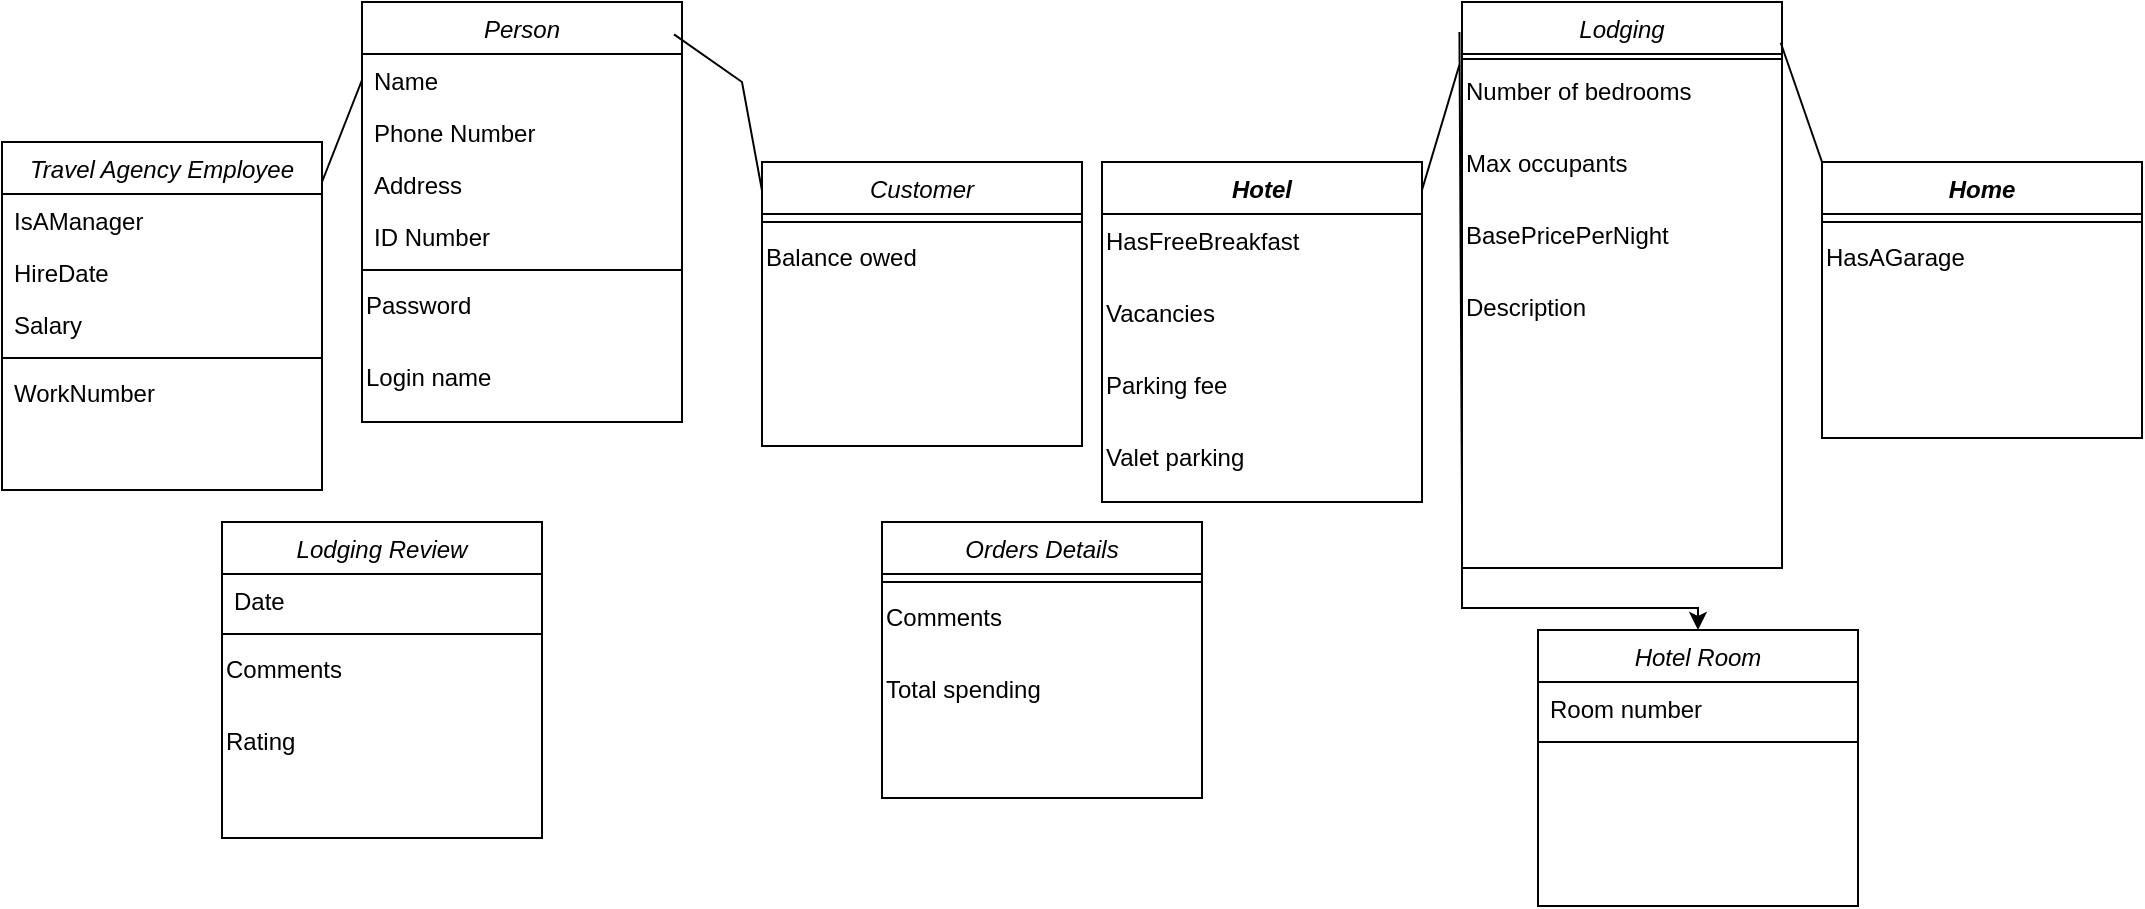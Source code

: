 <mxfile version="26.0.15">
  <diagram id="kLZINCdkiwAX-Y3VqDHD" name="Page-1">
    <mxGraphModel dx="450" dy="626" grid="0" gridSize="10" guides="1" tooltips="1" connect="1" arrows="1" fold="1" page="0" pageScale="1" pageWidth="850" pageHeight="1100" math="0" shadow="0">
      <root>
        <mxCell id="0" />
        <mxCell id="1" parent="0" />
        <mxCell id="L6LjWLxEFi4CxCkZoRe5-1" value="Person" style="swimlane;fontStyle=2;align=center;verticalAlign=top;childLayout=stackLayout;horizontal=1;startSize=26;horizontalStack=0;resizeParent=1;resizeLast=0;collapsible=1;marginBottom=0;rounded=0;shadow=0;strokeWidth=1;" parent="1" vertex="1">
          <mxGeometry x="220" y="120" width="160" height="210" as="geometry">
            <mxRectangle x="230" y="140" width="160" height="26" as="alternateBounds" />
          </mxGeometry>
        </mxCell>
        <mxCell id="L6LjWLxEFi4CxCkZoRe5-2" value="Name" style="text;align=left;verticalAlign=top;spacingLeft=4;spacingRight=4;overflow=hidden;rotatable=0;points=[[0,0.5],[1,0.5]];portConstraint=eastwest;" parent="L6LjWLxEFi4CxCkZoRe5-1" vertex="1">
          <mxGeometry y="26" width="160" height="26" as="geometry" />
        </mxCell>
        <mxCell id="L6LjWLxEFi4CxCkZoRe5-3" value="Phone Number" style="text;align=left;verticalAlign=top;spacingLeft=4;spacingRight=4;overflow=hidden;rotatable=0;points=[[0,0.5],[1,0.5]];portConstraint=eastwest;rounded=0;shadow=0;html=0;" parent="L6LjWLxEFi4CxCkZoRe5-1" vertex="1">
          <mxGeometry y="52" width="160" height="26" as="geometry" />
        </mxCell>
        <mxCell id="L6LjWLxEFi4CxCkZoRe5-53" value="Address" style="text;align=left;verticalAlign=top;spacingLeft=4;spacingRight=4;overflow=hidden;rotatable=0;points=[[0,0.5],[1,0.5]];portConstraint=eastwest;rounded=0;shadow=0;html=0;" parent="L6LjWLxEFi4CxCkZoRe5-1" vertex="1">
          <mxGeometry y="78" width="160" height="26" as="geometry" />
        </mxCell>
        <mxCell id="L6LjWLxEFi4CxCkZoRe5-4" value="ID Number" style="text;align=left;verticalAlign=top;spacingLeft=4;spacingRight=4;overflow=hidden;rotatable=0;points=[[0,0.5],[1,0.5]];portConstraint=eastwest;rounded=0;shadow=0;html=0;" parent="L6LjWLxEFi4CxCkZoRe5-1" vertex="1">
          <mxGeometry y="104" width="160" height="26" as="geometry" />
        </mxCell>
        <mxCell id="L6LjWLxEFi4CxCkZoRe5-5" value="" style="line;html=1;strokeWidth=1;align=left;verticalAlign=middle;spacingTop=-1;spacingLeft=3;spacingRight=3;rotatable=0;labelPosition=right;points=[];portConstraint=eastwest;" parent="L6LjWLxEFi4CxCkZoRe5-1" vertex="1">
          <mxGeometry y="130" width="160" height="8" as="geometry" />
        </mxCell>
        <mxCell id="L6LjWLxEFi4CxCkZoRe5-63" value="Password" style="text;whiteSpace=wrap;" parent="L6LjWLxEFi4CxCkZoRe5-1" vertex="1">
          <mxGeometry y="138" width="160" height="36" as="geometry" />
        </mxCell>
        <mxCell id="L6LjWLxEFi4CxCkZoRe5-87" value="&lt;span style=&quot;color: rgb(0, 0, 0); font-family: Helvetica; font-size: 12px; font-style: normal; font-variant-ligatures: normal; font-variant-caps: normal; font-weight: 400; letter-spacing: normal; orphans: 2; text-align: left; text-indent: 0px; text-transform: none; widows: 2; word-spacing: 0px; -webkit-text-stroke-width: 0px; white-space: normal; background-color: rgb(255, 255, 255); text-decoration-thickness: initial; text-decoration-style: initial; text-decoration-color: initial; display: inline !important; float: none;&quot;&gt;Login name&lt;/span&gt;" style="text;whiteSpace=wrap;html=1;" parent="L6LjWLxEFi4CxCkZoRe5-1" vertex="1">
          <mxGeometry y="174" width="160" height="36" as="geometry" />
        </mxCell>
        <mxCell id="L6LjWLxEFi4CxCkZoRe5-6" value="Customer" style="swimlane;fontStyle=2;align=center;verticalAlign=top;childLayout=stackLayout;horizontal=1;startSize=26;horizontalStack=0;resizeParent=1;resizeLast=0;collapsible=1;marginBottom=0;rounded=0;shadow=0;strokeWidth=1;" parent="1" vertex="1">
          <mxGeometry x="420" y="200" width="160" height="142" as="geometry">
            <mxRectangle x="420" y="200" width="160" height="26" as="alternateBounds" />
          </mxGeometry>
        </mxCell>
        <mxCell id="L6LjWLxEFi4CxCkZoRe5-10" value="" style="line;html=1;strokeWidth=1;align=left;verticalAlign=middle;spacingTop=-1;spacingLeft=3;spacingRight=3;rotatable=0;labelPosition=right;points=[];portConstraint=eastwest;" parent="L6LjWLxEFi4CxCkZoRe5-6" vertex="1">
          <mxGeometry y="26" width="160" height="8" as="geometry" />
        </mxCell>
        <mxCell id="L6LjWLxEFi4CxCkZoRe5-70" value="Balance owed" style="text;whiteSpace=wrap;" parent="L6LjWLxEFi4CxCkZoRe5-6" vertex="1">
          <mxGeometry y="34" width="160" height="36" as="geometry" />
        </mxCell>
        <mxCell id="L6LjWLxEFi4CxCkZoRe5-11" value="Travel Agency Employee" style="swimlane;fontStyle=2;align=center;verticalAlign=top;childLayout=stackLayout;horizontal=1;startSize=26;horizontalStack=0;resizeParent=1;resizeLast=0;collapsible=1;marginBottom=0;rounded=0;shadow=0;strokeWidth=1;" parent="1" vertex="1">
          <mxGeometry x="40" y="190" width="160" height="174" as="geometry">
            <mxRectangle x="230" y="140" width="160" height="26" as="alternateBounds" />
          </mxGeometry>
        </mxCell>
        <mxCell id="L6LjWLxEFi4CxCkZoRe5-13" value="IsAManager" style="text;align=left;verticalAlign=top;spacingLeft=4;spacingRight=4;overflow=hidden;rotatable=0;points=[[0,0.5],[1,0.5]];portConstraint=eastwest;rounded=0;shadow=0;html=0;" parent="L6LjWLxEFi4CxCkZoRe5-11" vertex="1">
          <mxGeometry y="26" width="160" height="26" as="geometry" />
        </mxCell>
        <mxCell id="L6LjWLxEFi4CxCkZoRe5-14" value="HireDate" style="text;align=left;verticalAlign=top;spacingLeft=4;spacingRight=4;overflow=hidden;rotatable=0;points=[[0,0.5],[1,0.5]];portConstraint=eastwest;rounded=0;shadow=0;html=0;" parent="L6LjWLxEFi4CxCkZoRe5-11" vertex="1">
          <mxGeometry y="52" width="160" height="26" as="geometry" />
        </mxCell>
        <mxCell id="L6LjWLxEFi4CxCkZoRe5-52" value="Salary" style="text;align=left;verticalAlign=top;spacingLeft=4;spacingRight=4;overflow=hidden;rotatable=0;points=[[0,0.5],[1,0.5]];portConstraint=eastwest;rounded=0;shadow=0;html=0;" parent="L6LjWLxEFi4CxCkZoRe5-11" vertex="1">
          <mxGeometry y="78" width="160" height="26" as="geometry" />
        </mxCell>
        <mxCell id="L6LjWLxEFi4CxCkZoRe5-15" value="" style="line;html=1;strokeWidth=1;align=left;verticalAlign=middle;spacingTop=-1;spacingLeft=3;spacingRight=3;rotatable=0;labelPosition=right;points=[];portConstraint=eastwest;" parent="L6LjWLxEFi4CxCkZoRe5-11" vertex="1">
          <mxGeometry y="104" width="160" height="8" as="geometry" />
        </mxCell>
        <mxCell id="L6LjWLxEFi4CxCkZoRe5-85" value="WorkNumber" style="text;align=left;verticalAlign=top;spacingLeft=4;spacingRight=4;overflow=hidden;rotatable=0;points=[[0,0.5],[1,0.5]];portConstraint=eastwest;rounded=0;shadow=0;html=0;" parent="L6LjWLxEFi4CxCkZoRe5-11" vertex="1">
          <mxGeometry y="112" width="160" height="26" as="geometry" />
        </mxCell>
        <mxCell id="L6LjWLxEFi4CxCkZoRe5-16" value="" style="endArrow=none;html=1;rounded=0;entryX=0;entryY=0.5;entryDx=0;entryDy=0;" parent="1" target="L6LjWLxEFi4CxCkZoRe5-2" edge="1">
          <mxGeometry width="50" height="50" relative="1" as="geometry">
            <mxPoint x="200" y="210" as="sourcePoint" />
            <mxPoint x="250" y="160" as="targetPoint" />
            <Array as="points" />
          </mxGeometry>
        </mxCell>
        <mxCell id="L6LjWLxEFi4CxCkZoRe5-17" value="" style="endArrow=none;html=1;rounded=0;entryX=0.975;entryY=0.077;entryDx=0;entryDy=0;entryPerimeter=0;exitX=0;exitY=0.101;exitDx=0;exitDy=0;exitPerimeter=0;" parent="1" source="L6LjWLxEFi4CxCkZoRe5-6" target="L6LjWLxEFi4CxCkZoRe5-1" edge="1">
          <mxGeometry width="50" height="50" relative="1" as="geometry">
            <mxPoint x="210" y="220" as="sourcePoint" />
            <mxPoint x="230" y="169" as="targetPoint" />
            <Array as="points">
              <mxPoint x="410" y="160" />
            </Array>
          </mxGeometry>
        </mxCell>
        <mxCell id="L6LjWLxEFi4CxCkZoRe5-18" value="Home" style="swimlane;fontStyle=3;align=center;verticalAlign=top;childLayout=stackLayout;horizontal=1;startSize=26;horizontalStack=0;resizeParent=1;resizeLast=0;collapsible=1;marginBottom=0;rounded=0;shadow=0;strokeWidth=1;" parent="1" vertex="1">
          <mxGeometry x="950" y="200" width="160" height="138" as="geometry">
            <mxRectangle x="230" y="140" width="160" height="26" as="alternateBounds" />
          </mxGeometry>
        </mxCell>
        <mxCell id="L6LjWLxEFi4CxCkZoRe5-22" value="" style="line;html=1;strokeWidth=1;align=left;verticalAlign=middle;spacingTop=-1;spacingLeft=3;spacingRight=3;rotatable=0;labelPosition=right;points=[];portConstraint=eastwest;" parent="L6LjWLxEFi4CxCkZoRe5-18" vertex="1">
          <mxGeometry y="26" width="160" height="8" as="geometry" />
        </mxCell>
        <mxCell id="L6LjWLxEFi4CxCkZoRe5-84" value="HasAGarage" style="text;whiteSpace=wrap;" parent="L6LjWLxEFi4CxCkZoRe5-18" vertex="1">
          <mxGeometry y="34" width="160" height="36" as="geometry" />
        </mxCell>
        <mxCell id="mAH15JeoCzrk1CXHiRK_-4" style="edgeStyle=orthogonalEdgeStyle;rounded=0;orthogonalLoop=1;jettySize=auto;html=1;exitX=0;exitY=1;exitDx=0;exitDy=0;entryX=0.5;entryY=0;entryDx=0;entryDy=0;" edge="1" parent="1" source="L6LjWLxEFi4CxCkZoRe5-23" target="L6LjWLxEFi4CxCkZoRe5-35">
          <mxGeometry relative="1" as="geometry" />
        </mxCell>
        <mxCell id="L6LjWLxEFi4CxCkZoRe5-23" value="Lodging" style="swimlane;fontStyle=2;align=center;verticalAlign=top;childLayout=stackLayout;horizontal=1;startSize=26;horizontalStack=0;resizeParent=1;resizeLast=0;collapsible=1;marginBottom=0;rounded=0;shadow=0;strokeWidth=1;" parent="1" vertex="1">
          <mxGeometry x="770" y="120" width="160" height="283" as="geometry">
            <mxRectangle x="230" y="140" width="160" height="26" as="alternateBounds" />
          </mxGeometry>
        </mxCell>
        <mxCell id="L6LjWLxEFi4CxCkZoRe5-27" value="" style="line;html=1;strokeWidth=1;align=left;verticalAlign=middle;spacingTop=-1;spacingLeft=3;spacingRight=3;rotatable=0;labelPosition=right;points=[];portConstraint=eastwest;" parent="L6LjWLxEFi4CxCkZoRe5-23" vertex="1">
          <mxGeometry y="26" width="160" height="5" as="geometry" />
        </mxCell>
        <mxCell id="L6LjWLxEFi4CxCkZoRe5-66" value="Number of bedrooms" style="text;whiteSpace=wrap;" parent="L6LjWLxEFi4CxCkZoRe5-23" vertex="1">
          <mxGeometry y="31" width="160" height="36" as="geometry" />
        </mxCell>
        <mxCell id="L6LjWLxEFi4CxCkZoRe5-79" value="Max occupants" style="text;whiteSpace=wrap;" parent="L6LjWLxEFi4CxCkZoRe5-23" vertex="1">
          <mxGeometry y="67" width="160" height="36" as="geometry" />
        </mxCell>
        <mxCell id="L6LjWLxEFi4CxCkZoRe5-68" value="BasePricePerNight" style="text;whiteSpace=wrap;" parent="L6LjWLxEFi4CxCkZoRe5-23" vertex="1">
          <mxGeometry y="103" width="160" height="36" as="geometry" />
        </mxCell>
        <mxCell id="L6LjWLxEFi4CxCkZoRe5-73" value="Description" style="text;whiteSpace=wrap;" parent="L6LjWLxEFi4CxCkZoRe5-23" vertex="1">
          <mxGeometry y="139" width="160" height="36" as="geometry" />
        </mxCell>
        <mxCell id="L6LjWLxEFi4CxCkZoRe5-28" value="Hotel" style="swimlane;fontStyle=3;align=center;verticalAlign=top;childLayout=stackLayout;horizontal=1;startSize=26;horizontalStack=0;resizeParent=1;resizeLast=0;collapsible=1;marginBottom=0;rounded=0;shadow=0;strokeWidth=1;" parent="1" vertex="1">
          <mxGeometry x="590" y="200" width="160" height="170" as="geometry">
            <mxRectangle x="230" y="140" width="160" height="26" as="alternateBounds" />
          </mxGeometry>
        </mxCell>
        <mxCell id="L6LjWLxEFi4CxCkZoRe5-75" value="HasFreeBreakfast" style="text;whiteSpace=wrap;" parent="L6LjWLxEFi4CxCkZoRe5-28" vertex="1">
          <mxGeometry y="26" width="160" height="36" as="geometry" />
        </mxCell>
        <mxCell id="L6LjWLxEFi4CxCkZoRe5-81" value="Vacancies" style="text;whiteSpace=wrap;" parent="L6LjWLxEFi4CxCkZoRe5-28" vertex="1">
          <mxGeometry y="62" width="160" height="36" as="geometry" />
        </mxCell>
        <mxCell id="mAH15JeoCzrk1CXHiRK_-1" value="Parking fee" style="text;whiteSpace=wrap;" vertex="1" parent="L6LjWLxEFi4CxCkZoRe5-28">
          <mxGeometry y="98" width="160" height="36" as="geometry" />
        </mxCell>
        <mxCell id="L6LjWLxEFi4CxCkZoRe5-74" value="Valet parking" style="text;whiteSpace=wrap;" parent="L6LjWLxEFi4CxCkZoRe5-28" vertex="1">
          <mxGeometry y="134" width="160" height="36" as="geometry" />
        </mxCell>
        <mxCell id="L6LjWLxEFi4CxCkZoRe5-33" value="" style="endArrow=none;html=1;rounded=0;entryX=-0.008;entryY=0.111;entryDx=0;entryDy=0;entryPerimeter=0;" parent="1" target="L6LjWLxEFi4CxCkZoRe5-23" edge="1">
          <mxGeometry width="50" height="50" relative="1" as="geometry">
            <mxPoint x="750" y="214" as="sourcePoint" />
            <mxPoint x="800" y="164" as="targetPoint" />
          </mxGeometry>
        </mxCell>
        <mxCell id="L6LjWLxEFi4CxCkZoRe5-34" value="" style="endArrow=none;html=1;rounded=0;entryX=0.996;entryY=0.072;entryDx=0;entryDy=0;entryPerimeter=0;exitX=0;exitY=0;exitDx=0;exitDy=0;" parent="1" source="L6LjWLxEFi4CxCkZoRe5-18" target="L6LjWLxEFi4CxCkZoRe5-23" edge="1">
          <mxGeometry width="50" height="50" relative="1" as="geometry">
            <mxPoint x="950" y="190" as="sourcePoint" />
            <mxPoint x="1000" y="140" as="targetPoint" />
          </mxGeometry>
        </mxCell>
        <mxCell id="L6LjWLxEFi4CxCkZoRe5-35" value="Hotel Room" style="swimlane;fontStyle=2;align=center;verticalAlign=top;childLayout=stackLayout;horizontal=1;startSize=26;horizontalStack=0;resizeParent=1;resizeLast=0;collapsible=1;marginBottom=0;rounded=0;shadow=0;strokeWidth=1;" parent="1" vertex="1">
          <mxGeometry x="808" y="434" width="160" height="138" as="geometry">
            <mxRectangle x="420" y="200" width="160" height="26" as="alternateBounds" />
          </mxGeometry>
        </mxCell>
        <mxCell id="L6LjWLxEFi4CxCkZoRe5-36" value="Room number" style="text;align=left;verticalAlign=top;spacingLeft=4;spacingRight=4;overflow=hidden;rotatable=0;points=[[0,0.5],[1,0.5]];portConstraint=eastwest;" parent="L6LjWLxEFi4CxCkZoRe5-35" vertex="1">
          <mxGeometry y="26" width="160" height="26" as="geometry" />
        </mxCell>
        <mxCell id="L6LjWLxEFi4CxCkZoRe5-39" value="" style="line;html=1;strokeWidth=1;align=left;verticalAlign=middle;spacingTop=-1;spacingLeft=3;spacingRight=3;rotatable=0;labelPosition=right;points=[];portConstraint=eastwest;" parent="L6LjWLxEFi4CxCkZoRe5-35" vertex="1">
          <mxGeometry y="52" width="160" height="8" as="geometry" />
        </mxCell>
        <mxCell id="L6LjWLxEFi4CxCkZoRe5-40" value="Lodging Review" style="swimlane;fontStyle=2;align=center;verticalAlign=top;childLayout=stackLayout;horizontal=1;startSize=26;horizontalStack=0;resizeParent=1;resizeLast=0;collapsible=1;marginBottom=0;rounded=0;shadow=0;strokeWidth=1;" parent="1" vertex="1">
          <mxGeometry x="150" y="380" width="160" height="158" as="geometry">
            <mxRectangle x="420" y="200" width="160" height="26" as="alternateBounds" />
          </mxGeometry>
        </mxCell>
        <mxCell id="L6LjWLxEFi4CxCkZoRe5-43" value="Date" style="text;align=left;verticalAlign=top;spacingLeft=4;spacingRight=4;overflow=hidden;rotatable=0;points=[[0,0.5],[1,0.5]];portConstraint=eastwest;rounded=0;shadow=0;html=0;" parent="L6LjWLxEFi4CxCkZoRe5-40" vertex="1">
          <mxGeometry y="26" width="160" height="26" as="geometry" />
        </mxCell>
        <mxCell id="L6LjWLxEFi4CxCkZoRe5-44" value="" style="line;html=1;strokeWidth=1;align=left;verticalAlign=middle;spacingTop=-1;spacingLeft=3;spacingRight=3;rotatable=0;labelPosition=right;points=[];portConstraint=eastwest;" parent="L6LjWLxEFi4CxCkZoRe5-40" vertex="1">
          <mxGeometry y="52" width="160" height="8" as="geometry" />
        </mxCell>
        <mxCell id="L6LjWLxEFi4CxCkZoRe5-56" value="Comments" style="text;whiteSpace=wrap;" parent="L6LjWLxEFi4CxCkZoRe5-40" vertex="1">
          <mxGeometry y="60" width="160" height="36" as="geometry" />
        </mxCell>
        <mxCell id="L6LjWLxEFi4CxCkZoRe5-65" value="Rating" style="text;whiteSpace=wrap;" parent="L6LjWLxEFi4CxCkZoRe5-40" vertex="1">
          <mxGeometry y="96" width="160" height="36" as="geometry" />
        </mxCell>
        <mxCell id="L6LjWLxEFi4CxCkZoRe5-45" value="Orders Details" style="swimlane;fontStyle=2;align=center;verticalAlign=top;childLayout=stackLayout;horizontal=1;startSize=26;horizontalStack=0;resizeParent=1;resizeLast=0;collapsible=1;marginBottom=0;rounded=0;shadow=0;strokeWidth=1;" parent="1" vertex="1">
          <mxGeometry x="480" y="380" width="160" height="138" as="geometry">
            <mxRectangle x="420" y="200" width="160" height="26" as="alternateBounds" />
          </mxGeometry>
        </mxCell>
        <mxCell id="L6LjWLxEFi4CxCkZoRe5-49" value="" style="line;html=1;strokeWidth=1;align=left;verticalAlign=middle;spacingTop=-1;spacingLeft=3;spacingRight=3;rotatable=0;labelPosition=right;points=[];portConstraint=eastwest;" parent="L6LjWLxEFi4CxCkZoRe5-45" vertex="1">
          <mxGeometry y="26" width="160" height="8" as="geometry" />
        </mxCell>
        <mxCell id="L6LjWLxEFi4CxCkZoRe5-83" value="Comments" style="text;whiteSpace=wrap;" parent="L6LjWLxEFi4CxCkZoRe5-45" vertex="1">
          <mxGeometry y="34" width="160" height="36" as="geometry" />
        </mxCell>
        <mxCell id="L6LjWLxEFi4CxCkZoRe5-71" value="Total spending" style="text;whiteSpace=wrap;" parent="L6LjWLxEFi4CxCkZoRe5-45" vertex="1">
          <mxGeometry y="70" width="160" height="36" as="geometry" />
        </mxCell>
        <mxCell id="L6LjWLxEFi4CxCkZoRe5-67" value="" style="endArrow=none;html=1;rounded=0;exitX=-0.008;exitY=0.053;exitDx=0;exitDy=0;exitPerimeter=0;" parent="1" source="L6LjWLxEFi4CxCkZoRe5-23" edge="1">
          <mxGeometry width="50" height="50" relative="1" as="geometry">
            <mxPoint x="720" y="422" as="sourcePoint" />
            <mxPoint x="770" y="372" as="targetPoint" />
          </mxGeometry>
        </mxCell>
      </root>
    </mxGraphModel>
  </diagram>
</mxfile>

